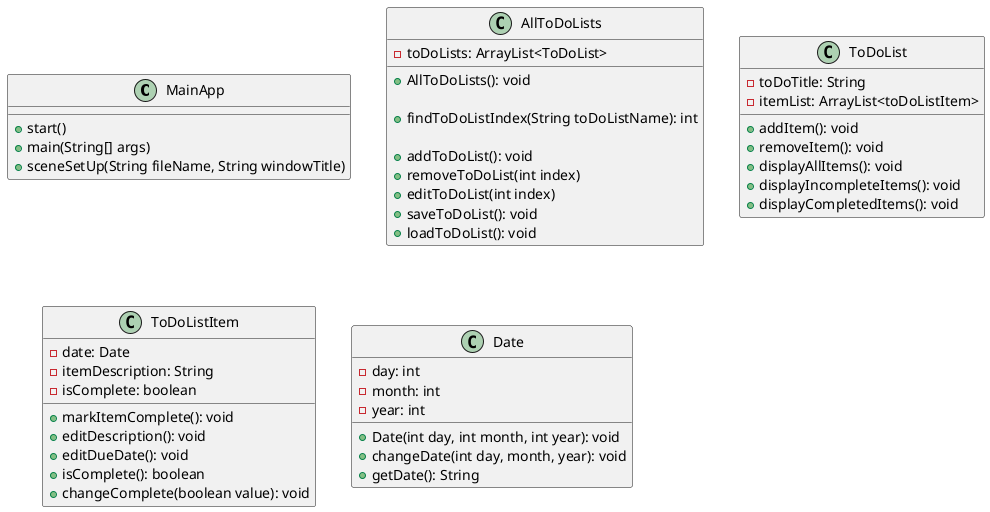 @startuml

class MainApp {

    +start()
    +main(String[] args)
    +sceneSetUp(String fileName, String windowTitle)

}

class AllToDoLists {

    -toDoLists: ArrayList<ToDoList>

    +AllToDoLists(): void

    'helpful
    +findToDoListIndex(String toDoListName): int

    'required
    +addToDoList(): void
    +removeToDoList(int index)
    +editToDoList(int index)
    +saveToDoList(): void
    +loadToDoList(): void

}

class ToDoList {

    -toDoTitle: String
    -itemList: ArrayList<toDoListItem>

    'required
    +addItem(): void
    +removeItem(): void
    +displayAllItems(): void
    +displayIncompleteItems(): void
    +displayCompletedItems(): void

}

class ToDoListItem {

    -date: Date
    -itemDescription: String
    -isComplete: boolean

    +markItemComplete(): void
    +editDescription(): void
    +editDueDate(): void
    +isComplete(): boolean
    +changeComplete(boolean value): void

}

class Date {

    -day: int
    -month: int
    -year: int

    +Date(int day, int month, int year): void
    +changeDate(int day, month, year): void
    +getDate(): String

}

@enduml